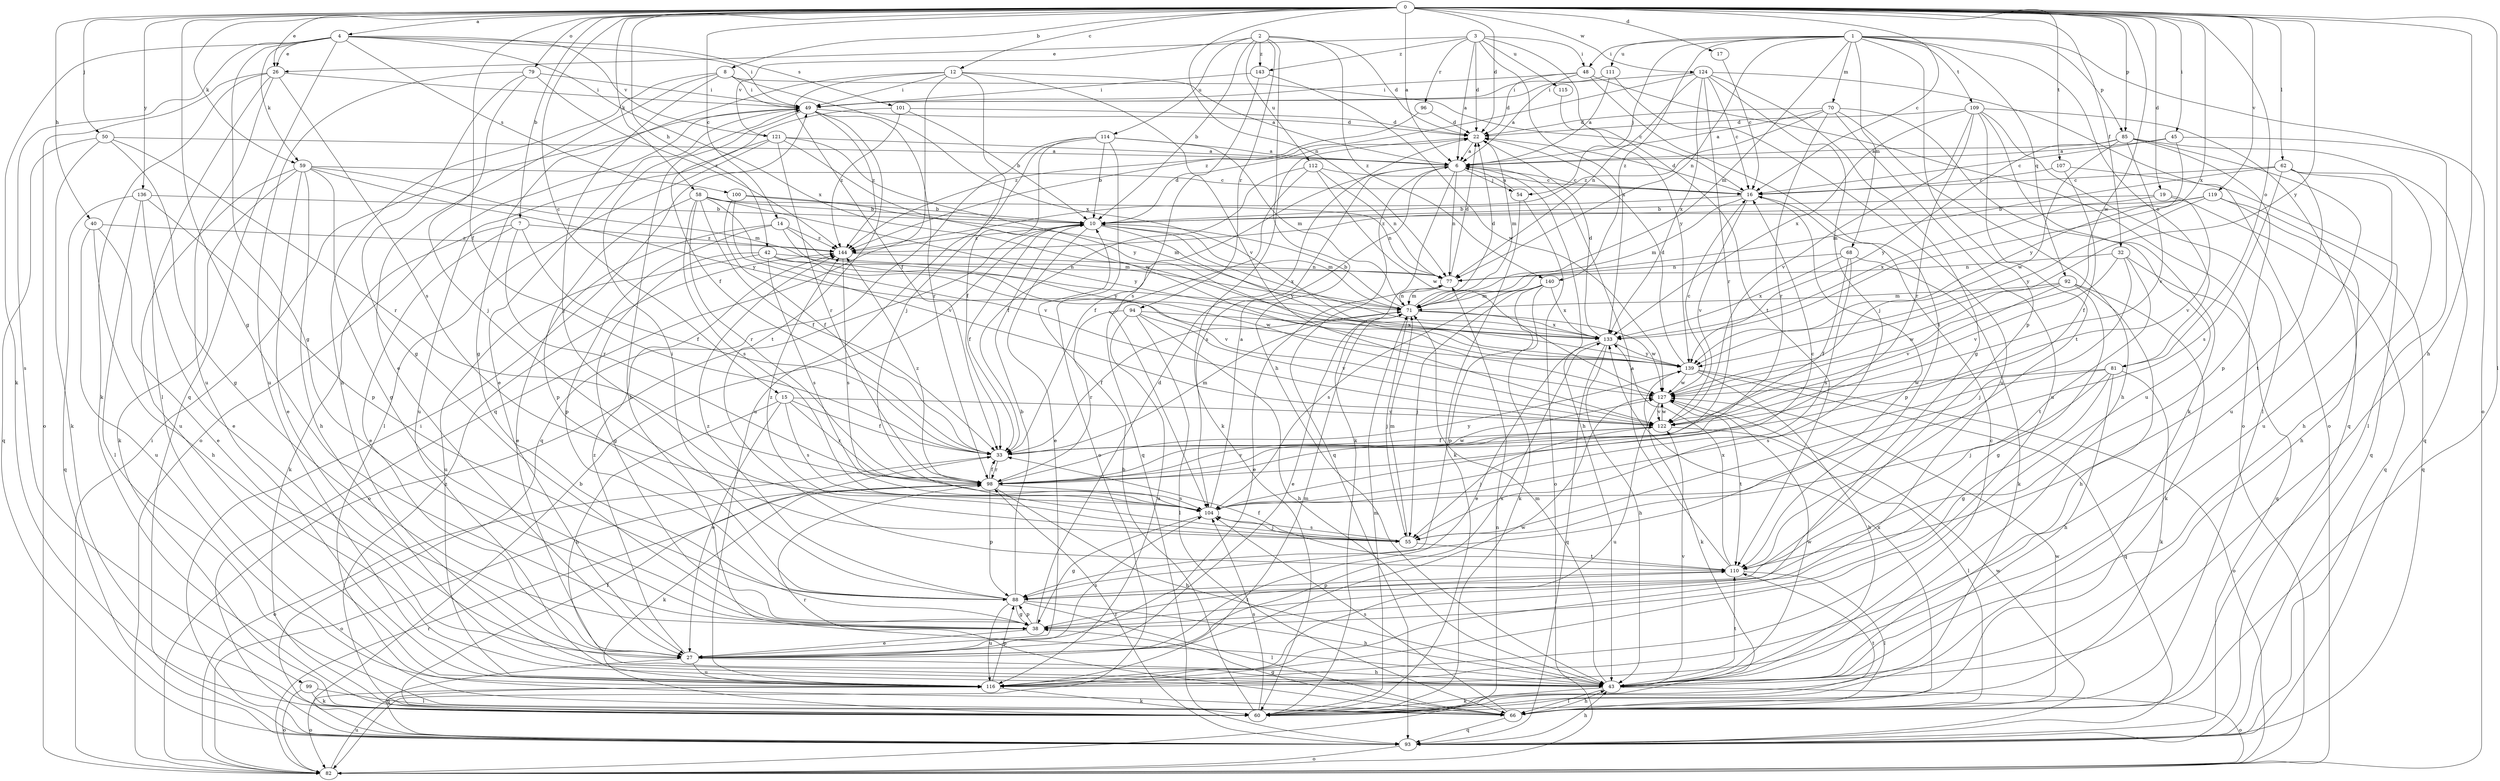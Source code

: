 strict digraph  {
0;
1;
2;
3;
4;
6;
7;
8;
10;
12;
14;
15;
16;
17;
19;
22;
26;
27;
32;
33;
38;
40;
42;
43;
45;
48;
49;
50;
54;
55;
58;
59;
60;
62;
66;
68;
70;
71;
77;
79;
81;
82;
85;
88;
92;
93;
94;
96;
98;
99;
100;
101;
104;
107;
109;
110;
111;
112;
114;
115;
116;
119;
121;
122;
124;
127;
133;
136;
139;
140;
143;
144;
0 -> 4  [label=a];
0 -> 6  [label=a];
0 -> 7  [label=b];
0 -> 8  [label=b];
0 -> 12  [label=c];
0 -> 14  [label=c];
0 -> 15  [label=c];
0 -> 16  [label=c];
0 -> 17  [label=d];
0 -> 19  [label=d];
0 -> 22  [label=d];
0 -> 26  [label=e];
0 -> 32  [label=f];
0 -> 33  [label=f];
0 -> 38  [label=g];
0 -> 40  [label=h];
0 -> 42  [label=h];
0 -> 43  [label=h];
0 -> 45  [label=i];
0 -> 50  [label=j];
0 -> 58  [label=k];
0 -> 59  [label=k];
0 -> 62  [label=l];
0 -> 66  [label=l];
0 -> 77  [label=n];
0 -> 79  [label=o];
0 -> 81  [label=o];
0 -> 85  [label=p];
0 -> 107  [label=t];
0 -> 119  [label=v];
0 -> 124  [label=w];
0 -> 127  [label=w];
0 -> 133  [label=x];
0 -> 136  [label=y];
0 -> 139  [label=y];
1 -> 48  [label=i];
1 -> 54  [label=j];
1 -> 68  [label=m];
1 -> 70  [label=m];
1 -> 71  [label=m];
1 -> 77  [label=n];
1 -> 81  [label=o];
1 -> 82  [label=o];
1 -> 85  [label=p];
1 -> 88  [label=p];
1 -> 92  [label=q];
1 -> 109  [label=t];
1 -> 111  [label=u];
1 -> 140  [label=z];
2 -> 10  [label=b];
2 -> 22  [label=d];
2 -> 43  [label=h];
2 -> 94  [label=r];
2 -> 112  [label=u];
2 -> 114  [label=u];
2 -> 121  [label=v];
2 -> 140  [label=z];
2 -> 143  [label=z];
3 -> 6  [label=a];
3 -> 22  [label=d];
3 -> 26  [label=e];
3 -> 48  [label=i];
3 -> 96  [label=r];
3 -> 110  [label=t];
3 -> 115  [label=u];
3 -> 133  [label=x];
3 -> 143  [label=z];
4 -> 26  [label=e];
4 -> 38  [label=g];
4 -> 49  [label=i];
4 -> 59  [label=k];
4 -> 60  [label=k];
4 -> 93  [label=q];
4 -> 99  [label=s];
4 -> 100  [label=s];
4 -> 101  [label=s];
4 -> 121  [label=v];
4 -> 133  [label=x];
6 -> 16  [label=c];
6 -> 33  [label=f];
6 -> 43  [label=h];
6 -> 54  [label=j];
6 -> 60  [label=k];
6 -> 77  [label=n];
6 -> 93  [label=q];
6 -> 104  [label=s];
7 -> 27  [label=e];
7 -> 33  [label=f];
7 -> 60  [label=k];
7 -> 98  [label=r];
7 -> 144  [label=z];
8 -> 16  [label=c];
8 -> 27  [label=e];
8 -> 43  [label=h];
8 -> 49  [label=i];
8 -> 55  [label=j];
8 -> 133  [label=x];
10 -> 22  [label=d];
10 -> 27  [label=e];
10 -> 33  [label=f];
10 -> 71  [label=m];
10 -> 82  [label=o];
10 -> 133  [label=x];
10 -> 139  [label=y];
10 -> 144  [label=z];
12 -> 6  [label=a];
12 -> 33  [label=f];
12 -> 38  [label=g];
12 -> 49  [label=i];
12 -> 55  [label=j];
12 -> 93  [label=q];
12 -> 122  [label=v];
14 -> 27  [label=e];
14 -> 71  [label=m];
14 -> 88  [label=p];
14 -> 139  [label=y];
14 -> 144  [label=z];
15 -> 27  [label=e];
15 -> 33  [label=f];
15 -> 43  [label=h];
15 -> 98  [label=r];
15 -> 104  [label=s];
15 -> 122  [label=v];
16 -> 10  [label=b];
16 -> 22  [label=d];
16 -> 71  [label=m];
16 -> 88  [label=p];
16 -> 122  [label=v];
17 -> 16  [label=c];
19 -> 10  [label=b];
19 -> 93  [label=q];
19 -> 122  [label=v];
19 -> 133  [label=x];
22 -> 6  [label=a];
22 -> 60  [label=k];
22 -> 71  [label=m];
26 -> 49  [label=i];
26 -> 60  [label=k];
26 -> 66  [label=l];
26 -> 82  [label=o];
26 -> 104  [label=s];
26 -> 116  [label=u];
27 -> 43  [label=h];
27 -> 93  [label=q];
27 -> 104  [label=s];
27 -> 116  [label=u];
27 -> 127  [label=w];
27 -> 133  [label=x];
27 -> 144  [label=z];
32 -> 55  [label=j];
32 -> 77  [label=n];
32 -> 93  [label=q];
32 -> 110  [label=t];
32 -> 122  [label=v];
33 -> 71  [label=m];
33 -> 82  [label=o];
33 -> 98  [label=r];
38 -> 22  [label=d];
38 -> 27  [label=e];
38 -> 88  [label=p];
38 -> 110  [label=t];
40 -> 27  [label=e];
40 -> 43  [label=h];
40 -> 116  [label=u];
40 -> 144  [label=z];
42 -> 38  [label=g];
42 -> 77  [label=n];
42 -> 104  [label=s];
42 -> 116  [label=u];
42 -> 122  [label=v];
42 -> 127  [label=w];
43 -> 16  [label=c];
43 -> 60  [label=k];
43 -> 66  [label=l];
43 -> 71  [label=m];
43 -> 82  [label=o];
43 -> 110  [label=t];
43 -> 122  [label=v];
43 -> 127  [label=w];
45 -> 6  [label=a];
45 -> 16  [label=c];
45 -> 66  [label=l];
45 -> 139  [label=y];
48 -> 6  [label=a];
48 -> 22  [label=d];
48 -> 49  [label=i];
48 -> 82  [label=o];
48 -> 110  [label=t];
49 -> 22  [label=d];
49 -> 27  [label=e];
49 -> 43  [label=h];
49 -> 82  [label=o];
49 -> 98  [label=r];
49 -> 110  [label=t];
49 -> 144  [label=z];
50 -> 6  [label=a];
50 -> 38  [label=g];
50 -> 60  [label=k];
50 -> 93  [label=q];
50 -> 98  [label=r];
54 -> 6  [label=a];
54 -> 60  [label=k];
54 -> 82  [label=o];
55 -> 71  [label=m];
55 -> 104  [label=s];
55 -> 110  [label=t];
55 -> 144  [label=z];
58 -> 10  [label=b];
58 -> 33  [label=f];
58 -> 77  [label=n];
58 -> 88  [label=p];
58 -> 98  [label=r];
58 -> 104  [label=s];
58 -> 122  [label=v];
58 -> 139  [label=y];
59 -> 16  [label=c];
59 -> 27  [label=e];
59 -> 38  [label=g];
59 -> 43  [label=h];
59 -> 60  [label=k];
59 -> 71  [label=m];
59 -> 116  [label=u];
59 -> 139  [label=y];
60 -> 10  [label=b];
60 -> 33  [label=f];
60 -> 71  [label=m];
60 -> 104  [label=s];
60 -> 110  [label=t];
60 -> 144  [label=z];
62 -> 16  [label=c];
62 -> 43  [label=h];
62 -> 71  [label=m];
62 -> 104  [label=s];
62 -> 110  [label=t];
62 -> 116  [label=u];
66 -> 38  [label=g];
66 -> 43  [label=h];
66 -> 93  [label=q];
66 -> 98  [label=r];
66 -> 104  [label=s];
66 -> 127  [label=w];
66 -> 133  [label=x];
68 -> 33  [label=f];
68 -> 60  [label=k];
68 -> 77  [label=n];
68 -> 104  [label=s];
68 -> 133  [label=x];
70 -> 6  [label=a];
70 -> 22  [label=d];
70 -> 43  [label=h];
70 -> 60  [label=k];
70 -> 98  [label=r];
70 -> 116  [label=u];
70 -> 144  [label=z];
71 -> 10  [label=b];
71 -> 22  [label=d];
71 -> 27  [label=e];
71 -> 33  [label=f];
71 -> 55  [label=j];
71 -> 77  [label=n];
71 -> 127  [label=w];
71 -> 133  [label=x];
77 -> 22  [label=d];
77 -> 27  [label=e];
77 -> 71  [label=m];
79 -> 38  [label=g];
79 -> 49  [label=i];
79 -> 55  [label=j];
79 -> 116  [label=u];
79 -> 144  [label=z];
81 -> 38  [label=g];
81 -> 43  [label=h];
81 -> 55  [label=j];
81 -> 60  [label=k];
81 -> 104  [label=s];
81 -> 127  [label=w];
82 -> 49  [label=i];
82 -> 77  [label=n];
82 -> 98  [label=r];
82 -> 116  [label=u];
85 -> 6  [label=a];
85 -> 88  [label=p];
85 -> 93  [label=q];
85 -> 116  [label=u];
85 -> 122  [label=v];
85 -> 127  [label=w];
85 -> 139  [label=y];
88 -> 10  [label=b];
88 -> 38  [label=g];
88 -> 43  [label=h];
88 -> 49  [label=i];
88 -> 66  [label=l];
88 -> 116  [label=u];
88 -> 144  [label=z];
92 -> 38  [label=g];
92 -> 43  [label=h];
92 -> 60  [label=k];
92 -> 71  [label=m];
92 -> 122  [label=v];
92 -> 127  [label=w];
93 -> 10  [label=b];
93 -> 43  [label=h];
93 -> 49  [label=i];
93 -> 82  [label=o];
93 -> 98  [label=r];
93 -> 127  [label=w];
94 -> 43  [label=h];
94 -> 66  [label=l];
94 -> 98  [label=r];
94 -> 116  [label=u];
94 -> 122  [label=v];
94 -> 133  [label=x];
96 -> 22  [label=d];
96 -> 144  [label=z];
98 -> 33  [label=f];
98 -> 43  [label=h];
98 -> 60  [label=k];
98 -> 82  [label=o];
98 -> 88  [label=p];
98 -> 104  [label=s];
98 -> 122  [label=v];
98 -> 127  [label=w];
98 -> 139  [label=y];
98 -> 144  [label=z];
99 -> 60  [label=k];
99 -> 66  [label=l];
99 -> 82  [label=o];
100 -> 10  [label=b];
100 -> 33  [label=f];
100 -> 71  [label=m];
100 -> 122  [label=v];
101 -> 10  [label=b];
101 -> 22  [label=d];
101 -> 33  [label=f];
101 -> 144  [label=z];
104 -> 6  [label=a];
104 -> 16  [label=c];
104 -> 38  [label=g];
104 -> 55  [label=j];
107 -> 16  [label=c];
107 -> 33  [label=f];
107 -> 93  [label=q];
109 -> 22  [label=d];
109 -> 66  [label=l];
109 -> 93  [label=q];
109 -> 98  [label=r];
109 -> 110  [label=t];
109 -> 116  [label=u];
109 -> 122  [label=v];
109 -> 133  [label=x];
110 -> 6  [label=a];
110 -> 33  [label=f];
110 -> 66  [label=l];
110 -> 88  [label=p];
110 -> 133  [label=x];
111 -> 6  [label=a];
111 -> 49  [label=i];
111 -> 116  [label=u];
112 -> 16  [label=c];
112 -> 33  [label=f];
112 -> 77  [label=n];
112 -> 93  [label=q];
112 -> 127  [label=w];
114 -> 6  [label=a];
114 -> 10  [label=b];
114 -> 33  [label=f];
114 -> 71  [label=m];
114 -> 82  [label=o];
114 -> 93  [label=q];
114 -> 116  [label=u];
115 -> 139  [label=y];
116 -> 60  [label=k];
116 -> 71  [label=m];
116 -> 82  [label=o];
116 -> 88  [label=p];
119 -> 10  [label=b];
119 -> 43  [label=h];
119 -> 93  [label=q];
119 -> 139  [label=y];
119 -> 144  [label=z];
121 -> 6  [label=a];
121 -> 66  [label=l];
121 -> 98  [label=r];
121 -> 116  [label=u];
121 -> 127  [label=w];
121 -> 139  [label=y];
122 -> 33  [label=f];
122 -> 55  [label=j];
122 -> 66  [label=l];
122 -> 127  [label=w];
124 -> 16  [label=c];
124 -> 38  [label=g];
124 -> 49  [label=i];
124 -> 55  [label=j];
124 -> 77  [label=n];
124 -> 82  [label=o];
124 -> 98  [label=r];
124 -> 133  [label=x];
124 -> 144  [label=z];
127 -> 16  [label=c];
127 -> 110  [label=t];
127 -> 116  [label=u];
127 -> 122  [label=v];
133 -> 22  [label=d];
133 -> 27  [label=e];
133 -> 43  [label=h];
133 -> 93  [label=q];
133 -> 139  [label=y];
136 -> 10  [label=b];
136 -> 27  [label=e];
136 -> 66  [label=l];
136 -> 88  [label=p];
136 -> 93  [label=q];
139 -> 22  [label=d];
139 -> 43  [label=h];
139 -> 60  [label=k];
139 -> 82  [label=o];
139 -> 93  [label=q];
139 -> 127  [label=w];
140 -> 55  [label=j];
140 -> 60  [label=k];
140 -> 71  [label=m];
140 -> 88  [label=p];
140 -> 104  [label=s];
140 -> 133  [label=x];
143 -> 49  [label=i];
143 -> 104  [label=s];
143 -> 127  [label=w];
144 -> 77  [label=n];
144 -> 104  [label=s];
}
